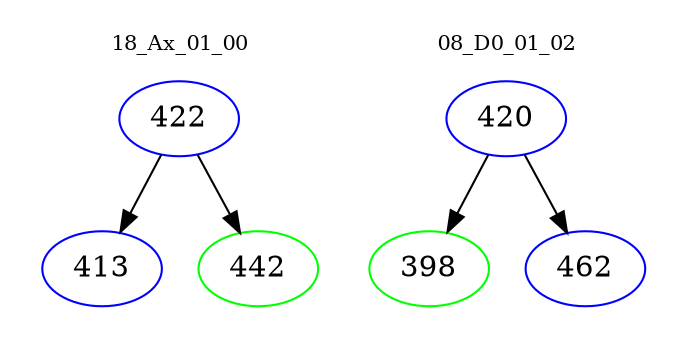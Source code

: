 digraph{
subgraph cluster_0 {
color = white
label = "18_Ax_01_00";
fontsize=10;
T0_422 [label="422", color="blue"]
T0_422 -> T0_413 [color="black"]
T0_413 [label="413", color="blue"]
T0_422 -> T0_442 [color="black"]
T0_442 [label="442", color="green"]
}
subgraph cluster_1 {
color = white
label = "08_D0_01_02";
fontsize=10;
T1_420 [label="420", color="blue"]
T1_420 -> T1_398 [color="black"]
T1_398 [label="398", color="green"]
T1_420 -> T1_462 [color="black"]
T1_462 [label="462", color="blue"]
}
}
